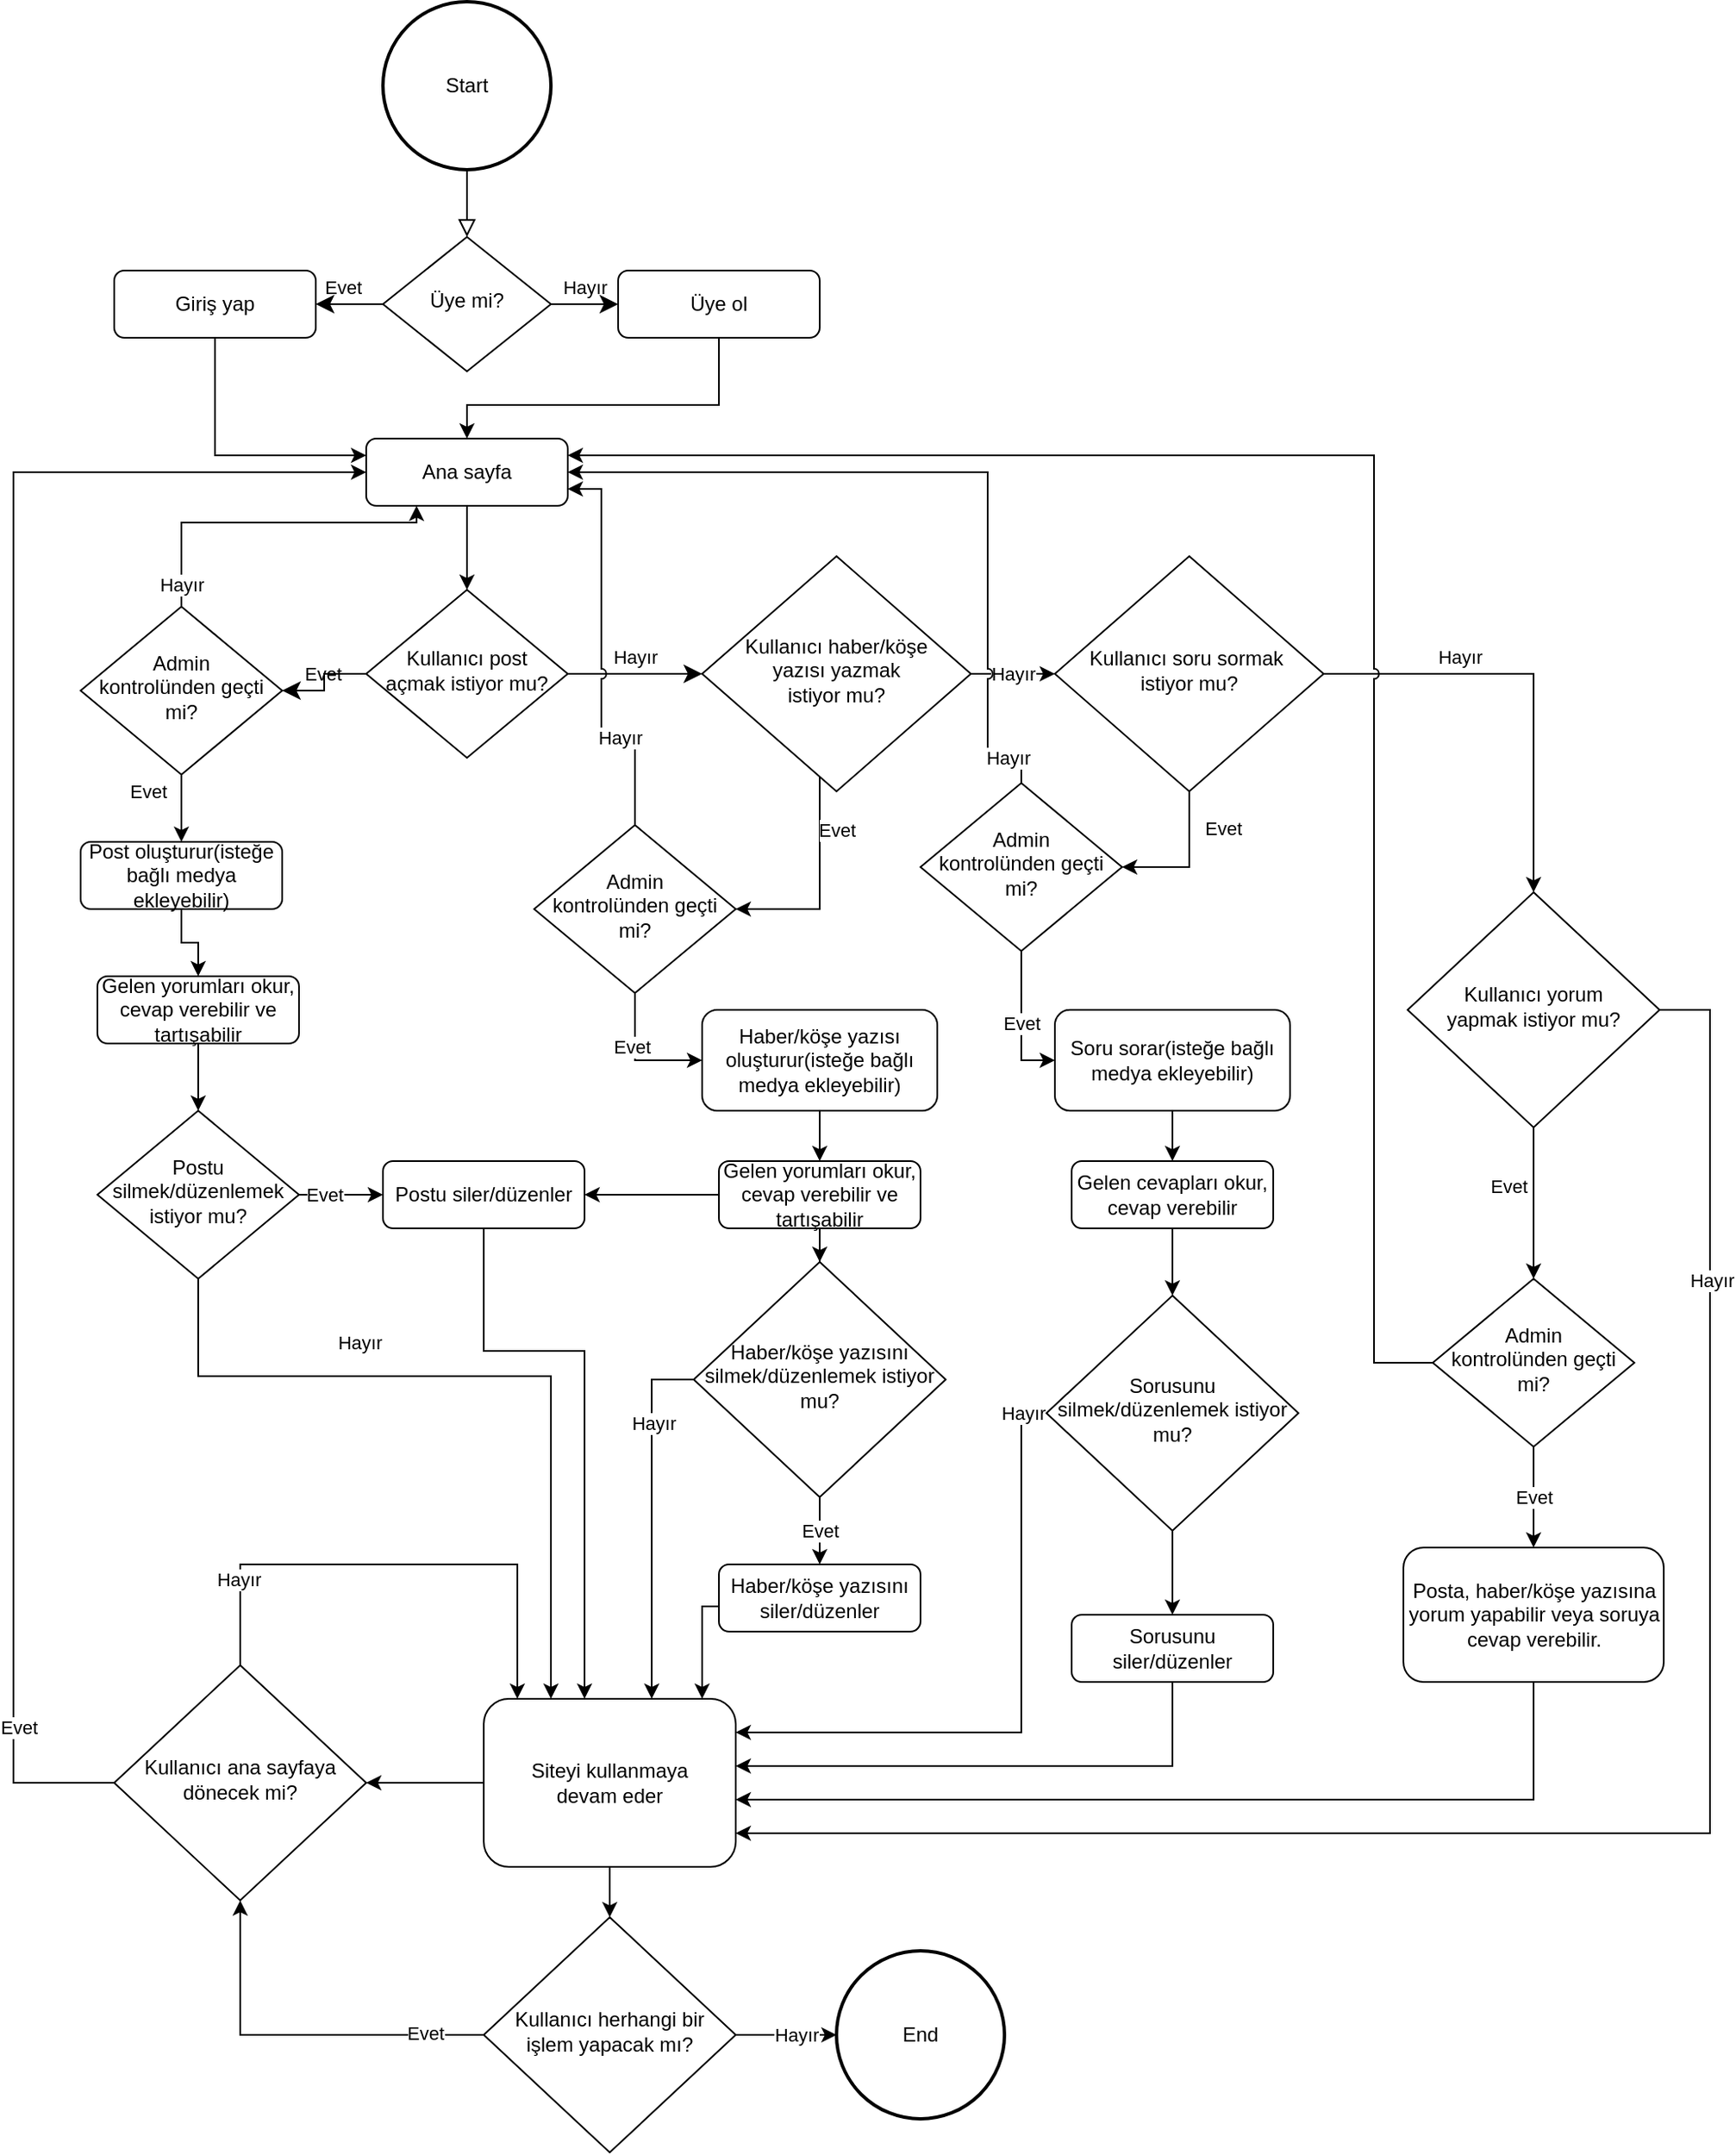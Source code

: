 <mxfile version="21.2.3" type="github">
  <diagram id="C5RBs43oDa-KdzZeNtuy" name="Page-1">
    <mxGraphModel dx="1208" dy="825" grid="1" gridSize="10" guides="1" tooltips="1" connect="1" arrows="1" fold="1" page="1" pageScale="1" pageWidth="827" pageHeight="1169" math="0" shadow="0">
      <root>
        <mxCell id="WIyWlLk6GJQsqaUBKTNV-0" />
        <mxCell id="WIyWlLk6GJQsqaUBKTNV-1" parent="WIyWlLk6GJQsqaUBKTNV-0" />
        <mxCell id="WIyWlLk6GJQsqaUBKTNV-2" value="" style="rounded=0;html=1;jettySize=auto;orthogonalLoop=1;fontSize=11;endArrow=block;endFill=0;endSize=8;strokeWidth=1;shadow=0;labelBackgroundColor=none;edgeStyle=orthogonalEdgeStyle;exitX=0.5;exitY=1;exitDx=0;exitDy=0;exitPerimeter=0;" parent="WIyWlLk6GJQsqaUBKTNV-1" source="pUs3MyJnHujtc54mD1X1-2" target="WIyWlLk6GJQsqaUBKTNV-6" edge="1">
          <mxGeometry relative="1" as="geometry" />
        </mxCell>
        <mxCell id="pUs3MyJnHujtc54mD1X1-5" style="edgeStyle=orthogonalEdgeStyle;rounded=0;orthogonalLoop=1;jettySize=auto;html=1;entryX=0.5;entryY=0;entryDx=0;entryDy=0;" parent="WIyWlLk6GJQsqaUBKTNV-1" source="WIyWlLk6GJQsqaUBKTNV-3" target="WIyWlLk6GJQsqaUBKTNV-10" edge="1">
          <mxGeometry relative="1" as="geometry" />
        </mxCell>
        <mxCell id="WIyWlLk6GJQsqaUBKTNV-3" value="Ana sayfa" style="rounded=1;whiteSpace=wrap;html=1;fontSize=12;glass=0;strokeWidth=1;shadow=0;" parent="WIyWlLk6GJQsqaUBKTNV-1" vertex="1">
          <mxGeometry x="320" y="280" width="120" height="40" as="geometry" />
        </mxCell>
        <mxCell id="WIyWlLk6GJQsqaUBKTNV-4" value="Evet" style="rounded=0;html=1;jettySize=auto;orthogonalLoop=1;fontSize=11;endArrow=classic;endFill=1;endSize=8;strokeWidth=1;shadow=0;labelBackgroundColor=none;edgeStyle=orthogonalEdgeStyle;entryX=1;entryY=0.5;entryDx=0;entryDy=0;" parent="WIyWlLk6GJQsqaUBKTNV-1" source="WIyWlLk6GJQsqaUBKTNV-6" target="WIyWlLk6GJQsqaUBKTNV-12" edge="1">
          <mxGeometry x="0.2" y="-10" relative="1" as="geometry">
            <mxPoint as="offset" />
          </mxGeometry>
        </mxCell>
        <mxCell id="WIyWlLk6GJQsqaUBKTNV-5" value="Hayır" style="edgeStyle=orthogonalEdgeStyle;rounded=0;html=1;jettySize=auto;orthogonalLoop=1;fontSize=11;endArrow=classic;endFill=1;endSize=8;strokeWidth=1;shadow=0;labelBackgroundColor=none;" parent="WIyWlLk6GJQsqaUBKTNV-1" source="WIyWlLk6GJQsqaUBKTNV-6" target="WIyWlLk6GJQsqaUBKTNV-7" edge="1">
          <mxGeometry y="10" relative="1" as="geometry">
            <mxPoint as="offset" />
          </mxGeometry>
        </mxCell>
        <mxCell id="WIyWlLk6GJQsqaUBKTNV-6" value="Üye mi?" style="rhombus;whiteSpace=wrap;html=1;shadow=0;fontFamily=Helvetica;fontSize=12;align=center;strokeWidth=1;spacing=6;spacingTop=-4;" parent="WIyWlLk6GJQsqaUBKTNV-1" vertex="1">
          <mxGeometry x="330" y="160" width="100" height="80" as="geometry" />
        </mxCell>
        <mxCell id="pUs3MyJnHujtc54mD1X1-3" style="edgeStyle=orthogonalEdgeStyle;rounded=0;orthogonalLoop=1;jettySize=auto;html=1;exitX=0.5;exitY=1;exitDx=0;exitDy=0;" parent="WIyWlLk6GJQsqaUBKTNV-1" source="WIyWlLk6GJQsqaUBKTNV-7" target="WIyWlLk6GJQsqaUBKTNV-3" edge="1">
          <mxGeometry relative="1" as="geometry">
            <Array as="points">
              <mxPoint x="530" y="260" />
              <mxPoint x="380" y="260" />
            </Array>
          </mxGeometry>
        </mxCell>
        <mxCell id="WIyWlLk6GJQsqaUBKTNV-7" value="Üye ol" style="rounded=1;whiteSpace=wrap;html=1;fontSize=12;glass=0;strokeWidth=1;shadow=0;" parent="WIyWlLk6GJQsqaUBKTNV-1" vertex="1">
          <mxGeometry x="470" y="180" width="120" height="40" as="geometry" />
        </mxCell>
        <mxCell id="WIyWlLk6GJQsqaUBKTNV-8" value="Hayır" style="rounded=0;html=1;jettySize=auto;orthogonalLoop=1;fontSize=11;endArrow=classic;endFill=1;endSize=8;strokeWidth=1;shadow=0;labelBackgroundColor=none;edgeStyle=orthogonalEdgeStyle;entryX=0;entryY=0.5;entryDx=0;entryDy=0;" parent="WIyWlLk6GJQsqaUBKTNV-1" source="WIyWlLk6GJQsqaUBKTNV-10" target="pUs3MyJnHujtc54mD1X1-30" edge="1">
          <mxGeometry y="10" relative="1" as="geometry">
            <mxPoint as="offset" />
            <mxPoint x="530" y="420" as="targetPoint" />
          </mxGeometry>
        </mxCell>
        <mxCell id="WIyWlLk6GJQsqaUBKTNV-10" value="Kullanıcı post açmak istiyor mu?" style="rhombus;whiteSpace=wrap;html=1;shadow=0;fontFamily=Helvetica;fontSize=12;align=center;strokeWidth=1;spacing=6;spacingTop=-4;" parent="WIyWlLk6GJQsqaUBKTNV-1" vertex="1">
          <mxGeometry x="320" y="370" width="120" height="100" as="geometry" />
        </mxCell>
        <mxCell id="pUs3MyJnHujtc54mD1X1-67" style="edgeStyle=orthogonalEdgeStyle;rounded=0;orthogonalLoop=1;jettySize=auto;html=1;" parent="WIyWlLk6GJQsqaUBKTNV-1" source="WIyWlLk6GJQsqaUBKTNV-11" target="pUs3MyJnHujtc54mD1X1-66" edge="1">
          <mxGeometry relative="1" as="geometry" />
        </mxCell>
        <mxCell id="pUs3MyJnHujtc54mD1X1-75" style="edgeStyle=orthogonalEdgeStyle;rounded=0;orthogonalLoop=1;jettySize=auto;html=1;entryX=0.5;entryY=0;entryDx=0;entryDy=0;" parent="WIyWlLk6GJQsqaUBKTNV-1" source="WIyWlLk6GJQsqaUBKTNV-11" target="pUs3MyJnHujtc54mD1X1-74" edge="1">
          <mxGeometry relative="1" as="geometry" />
        </mxCell>
        <mxCell id="WIyWlLk6GJQsqaUBKTNV-11" value="Siteyi kullanmaya &lt;br&gt;devam eder" style="rounded=1;whiteSpace=wrap;html=1;fontSize=12;glass=0;strokeWidth=1;shadow=0;" parent="WIyWlLk6GJQsqaUBKTNV-1" vertex="1">
          <mxGeometry x="390" y="1030" width="150" height="100" as="geometry" />
        </mxCell>
        <mxCell id="pUs3MyJnHujtc54mD1X1-4" style="edgeStyle=orthogonalEdgeStyle;rounded=0;orthogonalLoop=1;jettySize=auto;html=1;exitX=0.5;exitY=1;exitDx=0;exitDy=0;" parent="WIyWlLk6GJQsqaUBKTNV-1" source="WIyWlLk6GJQsqaUBKTNV-12" target="WIyWlLk6GJQsqaUBKTNV-3" edge="1">
          <mxGeometry relative="1" as="geometry">
            <Array as="points">
              <mxPoint x="230" y="290" />
            </Array>
          </mxGeometry>
        </mxCell>
        <mxCell id="WIyWlLk6GJQsqaUBKTNV-12" value="Giriş yap" style="rounded=1;whiteSpace=wrap;html=1;fontSize=12;glass=0;strokeWidth=1;shadow=0;" parent="WIyWlLk6GJQsqaUBKTNV-1" vertex="1">
          <mxGeometry x="170" y="180" width="120" height="40" as="geometry" />
        </mxCell>
        <mxCell id="pUs3MyJnHujtc54mD1X1-2" value="Start" style="strokeWidth=2;html=1;shape=mxgraph.flowchart.start_2;whiteSpace=wrap;" parent="WIyWlLk6GJQsqaUBKTNV-1" vertex="1">
          <mxGeometry x="330" y="20" width="100" height="100" as="geometry" />
        </mxCell>
        <mxCell id="pUs3MyJnHujtc54mD1X1-6" value="Evet" style="rounded=0;html=1;jettySize=auto;orthogonalLoop=1;fontSize=11;endArrow=classic;endFill=1;endSize=8;strokeWidth=1;shadow=0;labelBackgroundColor=none;edgeStyle=orthogonalEdgeStyle;exitX=0;exitY=0.5;exitDx=0;exitDy=0;" parent="WIyWlLk6GJQsqaUBKTNV-1" source="WIyWlLk6GJQsqaUBKTNV-10" target="qz8Vyj0OPUljFNtdtQ4g-11" edge="1">
          <mxGeometry x="0.2" y="-10" relative="1" as="geometry">
            <mxPoint as="offset" />
            <mxPoint x="320" y="420" as="sourcePoint" />
            <mxPoint x="220" y="440" as="targetPoint" />
            <Array as="points" />
          </mxGeometry>
        </mxCell>
        <mxCell id="pUs3MyJnHujtc54mD1X1-10" style="edgeStyle=orthogonalEdgeStyle;rounded=0;orthogonalLoop=1;jettySize=auto;html=1;entryX=0.5;entryY=0;entryDx=0;entryDy=0;" parent="WIyWlLk6GJQsqaUBKTNV-1" source="pUs3MyJnHujtc54mD1X1-8" target="pUs3MyJnHujtc54mD1X1-11" edge="1">
          <mxGeometry relative="1" as="geometry">
            <mxPoint x="220" y="500" as="targetPoint" />
          </mxGeometry>
        </mxCell>
        <mxCell id="pUs3MyJnHujtc54mD1X1-8" value="Post oluşturur(isteğe bağlı medya ekleyebilir)" style="rounded=1;whiteSpace=wrap;html=1;fontSize=12;glass=0;strokeWidth=1;shadow=0;" parent="WIyWlLk6GJQsqaUBKTNV-1" vertex="1">
          <mxGeometry x="150" y="520" width="120" height="40" as="geometry" />
        </mxCell>
        <mxCell id="pUs3MyJnHujtc54mD1X1-12" style="edgeStyle=orthogonalEdgeStyle;rounded=0;orthogonalLoop=1;jettySize=auto;html=1;entryX=0.5;entryY=0;entryDx=0;entryDy=0;" parent="WIyWlLk6GJQsqaUBKTNV-1" source="pUs3MyJnHujtc54mD1X1-11" target="pUs3MyJnHujtc54mD1X1-13" edge="1">
          <mxGeometry relative="1" as="geometry">
            <mxPoint x="220" y="590" as="targetPoint" />
          </mxGeometry>
        </mxCell>
        <mxCell id="pUs3MyJnHujtc54mD1X1-11" value="Gelen yorumları okur, cevap verebilir ve tartışabilir" style="rounded=1;whiteSpace=wrap;html=1;fontSize=12;glass=0;strokeWidth=1;shadow=0;" parent="WIyWlLk6GJQsqaUBKTNV-1" vertex="1">
          <mxGeometry x="160" y="600" width="120" height="40" as="geometry" />
        </mxCell>
        <mxCell id="pUs3MyJnHujtc54mD1X1-21" style="edgeStyle=orthogonalEdgeStyle;rounded=0;orthogonalLoop=1;jettySize=auto;html=1;entryX=0;entryY=0.5;entryDx=0;entryDy=0;" parent="WIyWlLk6GJQsqaUBKTNV-1" source="pUs3MyJnHujtc54mD1X1-13" target="pUs3MyJnHujtc54mD1X1-22" edge="1">
          <mxGeometry relative="1" as="geometry">
            <mxPoint x="220" y="720" as="targetPoint" />
          </mxGeometry>
        </mxCell>
        <mxCell id="pUs3MyJnHujtc54mD1X1-23" value="Evet" style="edgeLabel;html=1;align=center;verticalAlign=middle;resizable=0;points=[];" parent="pUs3MyJnHujtc54mD1X1-21" vertex="1" connectable="0">
          <mxGeometry x="-0.422" relative="1" as="geometry">
            <mxPoint as="offset" />
          </mxGeometry>
        </mxCell>
        <mxCell id="pUs3MyJnHujtc54mD1X1-28" value="Hayır" style="edgeStyle=orthogonalEdgeStyle;rounded=0;orthogonalLoop=1;jettySize=auto;html=1;exitX=0.5;exitY=1;exitDx=0;exitDy=0;" parent="WIyWlLk6GJQsqaUBKTNV-1" source="pUs3MyJnHujtc54mD1X1-13" target="WIyWlLk6GJQsqaUBKTNV-11" edge="1">
          <mxGeometry x="-0.333" y="20" relative="1" as="geometry">
            <mxPoint x="220" y="730" as="targetPoint" />
            <Array as="points">
              <mxPoint x="220" y="838" />
              <mxPoint x="430" y="838" />
            </Array>
            <mxPoint as="offset" />
          </mxGeometry>
        </mxCell>
        <mxCell id="pUs3MyJnHujtc54mD1X1-13" value="Postu silmek/düzenlemek istiyor mu?" style="rhombus;whiteSpace=wrap;html=1;shadow=0;fontFamily=Helvetica;fontSize=12;align=center;strokeWidth=1;spacing=6;spacingTop=-4;" parent="WIyWlLk6GJQsqaUBKTNV-1" vertex="1">
          <mxGeometry x="160" y="680" width="120" height="100" as="geometry" />
        </mxCell>
        <mxCell id="pUs3MyJnHujtc54mD1X1-29" style="edgeStyle=orthogonalEdgeStyle;rounded=0;orthogonalLoop=1;jettySize=auto;html=1;exitX=0.5;exitY=1;exitDx=0;exitDy=0;" parent="WIyWlLk6GJQsqaUBKTNV-1" source="pUs3MyJnHujtc54mD1X1-22" target="WIyWlLk6GJQsqaUBKTNV-11" edge="1">
          <mxGeometry relative="1" as="geometry">
            <Array as="points">
              <mxPoint x="390" y="823" />
              <mxPoint x="450" y="823" />
            </Array>
          </mxGeometry>
        </mxCell>
        <mxCell id="pUs3MyJnHujtc54mD1X1-22" value="Postu siler/düzenler" style="rounded=1;whiteSpace=wrap;html=1;fontSize=12;glass=0;strokeWidth=1;shadow=0;" parent="WIyWlLk6GJQsqaUBKTNV-1" vertex="1">
          <mxGeometry x="330" y="710" width="120" height="40" as="geometry" />
        </mxCell>
        <mxCell id="pUs3MyJnHujtc54mD1X1-31" value="Evet" style="edgeStyle=orthogonalEdgeStyle;rounded=0;orthogonalLoop=1;jettySize=auto;html=1;entryX=1;entryY=0.5;entryDx=0;entryDy=0;" parent="WIyWlLk6GJQsqaUBKTNV-1" source="pUs3MyJnHujtc54mD1X1-30" target="qz8Vyj0OPUljFNtdtQ4g-15" edge="1">
          <mxGeometry x="-0.5" y="10" relative="1" as="geometry">
            <mxPoint x="590" y="530" as="targetPoint" />
            <Array as="points">
              <mxPoint x="590" y="560" />
            </Array>
            <mxPoint as="offset" />
          </mxGeometry>
        </mxCell>
        <mxCell id="pUs3MyJnHujtc54mD1X1-43" value="Hayır" style="edgeStyle=orthogonalEdgeStyle;rounded=0;orthogonalLoop=1;jettySize=auto;html=1;entryX=0;entryY=0.5;entryDx=0;entryDy=0;" parent="WIyWlLk6GJQsqaUBKTNV-1" source="pUs3MyJnHujtc54mD1X1-30" target="pUs3MyJnHujtc54mD1X1-42" edge="1">
          <mxGeometry relative="1" as="geometry" />
        </mxCell>
        <mxCell id="pUs3MyJnHujtc54mD1X1-30" value="Kullanıcı haber/köşe &lt;br&gt;yazısı yazmak &lt;br&gt;istiyor mu?" style="rhombus;whiteSpace=wrap;html=1;shadow=0;fontFamily=Helvetica;fontSize=12;align=center;strokeWidth=1;spacing=6;spacingTop=-4;" parent="WIyWlLk6GJQsqaUBKTNV-1" vertex="1">
          <mxGeometry x="520" y="350" width="160" height="140" as="geometry" />
        </mxCell>
        <mxCell id="pUs3MyJnHujtc54mD1X1-34" style="edgeStyle=orthogonalEdgeStyle;rounded=0;orthogonalLoop=1;jettySize=auto;html=1;entryX=0.5;entryY=0;entryDx=0;entryDy=0;" parent="WIyWlLk6GJQsqaUBKTNV-1" source="pUs3MyJnHujtc54mD1X1-32" target="pUs3MyJnHujtc54mD1X1-33" edge="1">
          <mxGeometry relative="1" as="geometry" />
        </mxCell>
        <mxCell id="pUs3MyJnHujtc54mD1X1-32" value="Haber/köşe yazısı oluşturur(isteğe bağlı medya ekleyebilir)" style="rounded=1;whiteSpace=wrap;html=1;fontSize=12;glass=0;strokeWidth=1;shadow=0;" parent="WIyWlLk6GJQsqaUBKTNV-1" vertex="1">
          <mxGeometry x="520" y="620" width="140" height="60" as="geometry" />
        </mxCell>
        <mxCell id="pUs3MyJnHujtc54mD1X1-36" style="edgeStyle=orthogonalEdgeStyle;rounded=0;orthogonalLoop=1;jettySize=auto;html=1;entryX=0.5;entryY=0;entryDx=0;entryDy=0;" parent="WIyWlLk6GJQsqaUBKTNV-1" source="pUs3MyJnHujtc54mD1X1-33" target="pUs3MyJnHujtc54mD1X1-35" edge="1">
          <mxGeometry relative="1" as="geometry" />
        </mxCell>
        <mxCell id="qz8Vyj0OPUljFNtdtQ4g-17" value="" style="edgeStyle=orthogonalEdgeStyle;rounded=0;orthogonalLoop=1;jettySize=auto;html=1;" edge="1" parent="WIyWlLk6GJQsqaUBKTNV-1" source="pUs3MyJnHujtc54mD1X1-33" target="pUs3MyJnHujtc54mD1X1-22">
          <mxGeometry relative="1" as="geometry" />
        </mxCell>
        <mxCell id="pUs3MyJnHujtc54mD1X1-33" value="Gelen yorumları okur, cevap verebilir ve tartışabilir" style="rounded=1;whiteSpace=wrap;html=1;fontSize=12;glass=0;strokeWidth=1;shadow=0;" parent="WIyWlLk6GJQsqaUBKTNV-1" vertex="1">
          <mxGeometry x="530" y="710" width="120" height="40" as="geometry" />
        </mxCell>
        <mxCell id="pUs3MyJnHujtc54mD1X1-38" value="Evet" style="edgeStyle=orthogonalEdgeStyle;rounded=0;orthogonalLoop=1;jettySize=auto;html=1;entryX=0.5;entryY=0;entryDx=0;entryDy=0;" parent="WIyWlLk6GJQsqaUBKTNV-1" source="pUs3MyJnHujtc54mD1X1-35" target="pUs3MyJnHujtc54mD1X1-37" edge="1">
          <mxGeometry relative="1" as="geometry" />
        </mxCell>
        <mxCell id="pUs3MyJnHujtc54mD1X1-40" style="edgeStyle=orthogonalEdgeStyle;rounded=0;orthogonalLoop=1;jettySize=auto;html=1;" parent="WIyWlLk6GJQsqaUBKTNV-1" source="pUs3MyJnHujtc54mD1X1-35" target="WIyWlLk6GJQsqaUBKTNV-11" edge="1">
          <mxGeometry relative="1" as="geometry">
            <Array as="points">
              <mxPoint x="490" y="840" />
            </Array>
          </mxGeometry>
        </mxCell>
        <mxCell id="pUs3MyJnHujtc54mD1X1-41" value="Hayır" style="edgeLabel;html=1;align=center;verticalAlign=middle;resizable=0;points=[];" parent="pUs3MyJnHujtc54mD1X1-40" vertex="1" connectable="0">
          <mxGeometry x="-0.527" y="1" relative="1" as="geometry">
            <mxPoint as="offset" />
          </mxGeometry>
        </mxCell>
        <mxCell id="pUs3MyJnHujtc54mD1X1-35" value="Haber/köşe yazısını silmek/düzenlemek istiyor mu?" style="rhombus;whiteSpace=wrap;html=1;shadow=0;fontFamily=Helvetica;fontSize=12;align=center;strokeWidth=1;spacing=6;spacingTop=-4;" parent="WIyWlLk6GJQsqaUBKTNV-1" vertex="1">
          <mxGeometry x="515" y="770" width="150" height="140" as="geometry" />
        </mxCell>
        <mxCell id="pUs3MyJnHujtc54mD1X1-39" style="edgeStyle=orthogonalEdgeStyle;rounded=0;orthogonalLoop=1;jettySize=auto;html=1;" parent="WIyWlLk6GJQsqaUBKTNV-1" source="pUs3MyJnHujtc54mD1X1-37" target="WIyWlLk6GJQsqaUBKTNV-11" edge="1">
          <mxGeometry relative="1" as="geometry">
            <Array as="points">
              <mxPoint x="590" y="975" />
              <mxPoint x="520" y="975" />
            </Array>
          </mxGeometry>
        </mxCell>
        <mxCell id="pUs3MyJnHujtc54mD1X1-37" value="Haber/köşe yazısını siler/düzenler" style="rounded=1;whiteSpace=wrap;html=1;fontSize=12;glass=0;strokeWidth=1;shadow=0;" parent="WIyWlLk6GJQsqaUBKTNV-1" vertex="1">
          <mxGeometry x="530" y="950" width="120" height="40" as="geometry" />
        </mxCell>
        <mxCell id="pUs3MyJnHujtc54mD1X1-46" value="Evet" style="edgeStyle=orthogonalEdgeStyle;rounded=0;orthogonalLoop=1;jettySize=auto;html=1;entryX=1;entryY=0.5;entryDx=0;entryDy=0;" parent="WIyWlLk6GJQsqaUBKTNV-1" source="pUs3MyJnHujtc54mD1X1-42" target="qz8Vyj0OPUljFNtdtQ4g-20" edge="1">
          <mxGeometry x="-0.5" y="20" relative="1" as="geometry">
            <mxPoint x="800" y="540" as="targetPoint" />
            <mxPoint as="offset" />
          </mxGeometry>
        </mxCell>
        <mxCell id="pUs3MyJnHujtc54mD1X1-56" style="edgeStyle=orthogonalEdgeStyle;rounded=0;orthogonalLoop=1;jettySize=auto;html=1;" parent="WIyWlLk6GJQsqaUBKTNV-1" source="pUs3MyJnHujtc54mD1X1-42" target="pUs3MyJnHujtc54mD1X1-59" edge="1">
          <mxGeometry relative="1" as="geometry">
            <mxPoint x="1010" y="590" as="targetPoint" />
          </mxGeometry>
        </mxCell>
        <mxCell id="pUs3MyJnHujtc54mD1X1-57" value="Hayır" style="edgeLabel;html=1;align=center;verticalAlign=middle;resizable=0;points=[];" parent="pUs3MyJnHujtc54mD1X1-56" vertex="1" connectable="0">
          <mxGeometry x="-0.794" y="2" relative="1" as="geometry">
            <mxPoint x="54" y="-8" as="offset" />
          </mxGeometry>
        </mxCell>
        <mxCell id="pUs3MyJnHujtc54mD1X1-42" value="Kullanıcı soru sormak&amp;nbsp;&lt;br&gt;istiyor mu?" style="rhombus;whiteSpace=wrap;html=1;shadow=0;fontFamily=Helvetica;fontSize=12;align=center;strokeWidth=1;spacing=6;spacingTop=-4;" parent="WIyWlLk6GJQsqaUBKTNV-1" vertex="1">
          <mxGeometry x="730" y="350" width="160" height="140" as="geometry" />
        </mxCell>
        <mxCell id="pUs3MyJnHujtc54mD1X1-48" style="edgeStyle=orthogonalEdgeStyle;rounded=0;orthogonalLoop=1;jettySize=auto;html=1;entryX=0.5;entryY=0;entryDx=0;entryDy=0;" parent="WIyWlLk6GJQsqaUBKTNV-1" source="pUs3MyJnHujtc54mD1X1-44" target="pUs3MyJnHujtc54mD1X1-47" edge="1">
          <mxGeometry relative="1" as="geometry" />
        </mxCell>
        <mxCell id="pUs3MyJnHujtc54mD1X1-44" value="Soru sorar(isteğe bağlı medya ekleyebilir)" style="rounded=1;whiteSpace=wrap;html=1;fontSize=12;glass=0;strokeWidth=1;shadow=0;" parent="WIyWlLk6GJQsqaUBKTNV-1" vertex="1">
          <mxGeometry x="730" y="620" width="140" height="60" as="geometry" />
        </mxCell>
        <mxCell id="pUs3MyJnHujtc54mD1X1-50" style="edgeStyle=orthogonalEdgeStyle;rounded=0;orthogonalLoop=1;jettySize=auto;html=1;entryX=0.5;entryY=0;entryDx=0;entryDy=0;" parent="WIyWlLk6GJQsqaUBKTNV-1" source="pUs3MyJnHujtc54mD1X1-47" target="pUs3MyJnHujtc54mD1X1-49" edge="1">
          <mxGeometry relative="1" as="geometry" />
        </mxCell>
        <mxCell id="pUs3MyJnHujtc54mD1X1-47" value="Gelen cevapları okur, cevap verebilir" style="rounded=1;whiteSpace=wrap;html=1;fontSize=12;glass=0;strokeWidth=1;shadow=0;" parent="WIyWlLk6GJQsqaUBKTNV-1" vertex="1">
          <mxGeometry x="740" y="710" width="120" height="40" as="geometry" />
        </mxCell>
        <mxCell id="pUs3MyJnHujtc54mD1X1-51" style="edgeStyle=orthogonalEdgeStyle;rounded=0;orthogonalLoop=1;jettySize=auto;html=1;" parent="WIyWlLk6GJQsqaUBKTNV-1" source="pUs3MyJnHujtc54mD1X1-49" target="WIyWlLk6GJQsqaUBKTNV-11" edge="1">
          <mxGeometry relative="1" as="geometry">
            <mxPoint x="500" y="1120" as="targetPoint" />
            <Array as="points">
              <mxPoint x="710" y="860" />
              <mxPoint x="710" y="1050" />
            </Array>
          </mxGeometry>
        </mxCell>
        <mxCell id="pUs3MyJnHujtc54mD1X1-52" value="Hayır" style="edgeLabel;html=1;align=center;verticalAlign=middle;resizable=0;points=[];" parent="pUs3MyJnHujtc54mD1X1-51" vertex="1" connectable="0">
          <mxGeometry x="-0.925" relative="1" as="geometry">
            <mxPoint as="offset" />
          </mxGeometry>
        </mxCell>
        <mxCell id="pUs3MyJnHujtc54mD1X1-54" style="edgeStyle=orthogonalEdgeStyle;rounded=0;orthogonalLoop=1;jettySize=auto;html=1;entryX=0.5;entryY=0;entryDx=0;entryDy=0;" parent="WIyWlLk6GJQsqaUBKTNV-1" source="pUs3MyJnHujtc54mD1X1-49" target="pUs3MyJnHujtc54mD1X1-53" edge="1">
          <mxGeometry relative="1" as="geometry" />
        </mxCell>
        <mxCell id="pUs3MyJnHujtc54mD1X1-49" value="Sorusunu silmek/düzenlemek istiyor mu?" style="rhombus;whiteSpace=wrap;html=1;shadow=0;fontFamily=Helvetica;fontSize=12;align=center;strokeWidth=1;spacing=6;spacingTop=-4;" parent="WIyWlLk6GJQsqaUBKTNV-1" vertex="1">
          <mxGeometry x="725" y="790" width="150" height="140" as="geometry" />
        </mxCell>
        <mxCell id="pUs3MyJnHujtc54mD1X1-55" style="edgeStyle=orthogonalEdgeStyle;rounded=0;orthogonalLoop=1;jettySize=auto;html=1;" parent="WIyWlLk6GJQsqaUBKTNV-1" source="pUs3MyJnHujtc54mD1X1-53" target="WIyWlLk6GJQsqaUBKTNV-11" edge="1">
          <mxGeometry relative="1" as="geometry">
            <Array as="points">
              <mxPoint x="800" y="1070" />
            </Array>
          </mxGeometry>
        </mxCell>
        <mxCell id="pUs3MyJnHujtc54mD1X1-53" value="Sorusunu siler/düzenler" style="rounded=1;whiteSpace=wrap;html=1;fontSize=12;glass=0;strokeWidth=1;shadow=0;" parent="WIyWlLk6GJQsqaUBKTNV-1" vertex="1">
          <mxGeometry x="740" y="980" width="120" height="40" as="geometry" />
        </mxCell>
        <mxCell id="pUs3MyJnHujtc54mD1X1-64" style="edgeStyle=orthogonalEdgeStyle;rounded=0;orthogonalLoop=1;jettySize=auto;html=1;" parent="WIyWlLk6GJQsqaUBKTNV-1" source="pUs3MyJnHujtc54mD1X1-59" target="WIyWlLk6GJQsqaUBKTNV-11" edge="1">
          <mxGeometry relative="1" as="geometry">
            <Array as="points">
              <mxPoint x="1120" y="620" />
              <mxPoint x="1120" y="1110" />
            </Array>
          </mxGeometry>
        </mxCell>
        <mxCell id="pUs3MyJnHujtc54mD1X1-65" value="Hayır" style="edgeLabel;html=1;align=center;verticalAlign=middle;resizable=0;points=[];" parent="pUs3MyJnHujtc54mD1X1-64" vertex="1" connectable="0">
          <mxGeometry x="-0.653" y="1" relative="1" as="geometry">
            <mxPoint as="offset" />
          </mxGeometry>
        </mxCell>
        <mxCell id="pUs3MyJnHujtc54mD1X1-59" value="Kullanıcı yorum &lt;br&gt;yapmak istiyor mu?" style="rhombus;whiteSpace=wrap;html=1;shadow=0;fontFamily=Helvetica;fontSize=12;align=center;strokeWidth=1;spacing=6;spacingTop=-4;" parent="WIyWlLk6GJQsqaUBKTNV-1" vertex="1">
          <mxGeometry x="940" y="550" width="150" height="140" as="geometry" />
        </mxCell>
        <mxCell id="pUs3MyJnHujtc54mD1X1-63" style="edgeStyle=orthogonalEdgeStyle;rounded=0;orthogonalLoop=1;jettySize=auto;html=1;" parent="WIyWlLk6GJQsqaUBKTNV-1" source="pUs3MyJnHujtc54mD1X1-62" target="WIyWlLk6GJQsqaUBKTNV-11" edge="1">
          <mxGeometry relative="1" as="geometry">
            <Array as="points">
              <mxPoint x="1015" y="1090" />
            </Array>
          </mxGeometry>
        </mxCell>
        <mxCell id="pUs3MyJnHujtc54mD1X1-62" value="Posta, haber/köşe yazısına yorum yapabilir veya soruya cevap verebilir." style="rounded=1;whiteSpace=wrap;html=1;fontSize=12;glass=0;strokeWidth=1;shadow=0;" parent="WIyWlLk6GJQsqaUBKTNV-1" vertex="1">
          <mxGeometry x="937.5" y="940" width="155" height="80" as="geometry" />
        </mxCell>
        <mxCell id="pUs3MyJnHujtc54mD1X1-70" style="edgeStyle=orthogonalEdgeStyle;rounded=0;orthogonalLoop=1;jettySize=auto;html=1;" parent="WIyWlLk6GJQsqaUBKTNV-1" source="pUs3MyJnHujtc54mD1X1-66" target="WIyWlLk6GJQsqaUBKTNV-3" edge="1">
          <mxGeometry relative="1" as="geometry">
            <Array as="points">
              <mxPoint x="110" y="1080" />
              <mxPoint x="110" y="300" />
            </Array>
          </mxGeometry>
        </mxCell>
        <mxCell id="pUs3MyJnHujtc54mD1X1-71" value="Evet" style="edgeLabel;html=1;align=center;verticalAlign=middle;resizable=0;points=[];" parent="pUs3MyJnHujtc54mD1X1-70" vertex="1" connectable="0">
          <mxGeometry x="-0.823" y="-3" relative="1" as="geometry">
            <mxPoint as="offset" />
          </mxGeometry>
        </mxCell>
        <mxCell id="pUs3MyJnHujtc54mD1X1-72" style="edgeStyle=orthogonalEdgeStyle;rounded=0;orthogonalLoop=1;jettySize=auto;html=1;" parent="WIyWlLk6GJQsqaUBKTNV-1" source="pUs3MyJnHujtc54mD1X1-66" target="WIyWlLk6GJQsqaUBKTNV-11" edge="1">
          <mxGeometry relative="1" as="geometry">
            <Array as="points">
              <mxPoint x="245" y="950" />
              <mxPoint x="410" y="950" />
            </Array>
          </mxGeometry>
        </mxCell>
        <mxCell id="pUs3MyJnHujtc54mD1X1-73" value="Hayır" style="edgeLabel;html=1;align=center;verticalAlign=middle;resizable=0;points=[];" parent="pUs3MyJnHujtc54mD1X1-72" vertex="1" connectable="0">
          <mxGeometry x="-0.666" y="1" relative="1" as="geometry">
            <mxPoint as="offset" />
          </mxGeometry>
        </mxCell>
        <mxCell id="pUs3MyJnHujtc54mD1X1-66" value="Kullanıcı ana sayfaya dönecek mi?" style="rhombus;whiteSpace=wrap;html=1;shadow=0;fontFamily=Helvetica;fontSize=12;align=center;strokeWidth=1;spacing=6;spacingTop=-4;" parent="WIyWlLk6GJQsqaUBKTNV-1" vertex="1">
          <mxGeometry x="170" y="1010" width="150" height="140" as="geometry" />
        </mxCell>
        <mxCell id="pUs3MyJnHujtc54mD1X1-68" value="End" style="strokeWidth=2;html=1;shape=mxgraph.flowchart.start_2;whiteSpace=wrap;" parent="WIyWlLk6GJQsqaUBKTNV-1" vertex="1">
          <mxGeometry x="600" y="1180" width="100" height="100" as="geometry" />
        </mxCell>
        <mxCell id="pUs3MyJnHujtc54mD1X1-76" style="edgeStyle=orthogonalEdgeStyle;rounded=0;orthogonalLoop=1;jettySize=auto;html=1;" parent="WIyWlLk6GJQsqaUBKTNV-1" source="pUs3MyJnHujtc54mD1X1-74" target="pUs3MyJnHujtc54mD1X1-66" edge="1">
          <mxGeometry relative="1" as="geometry" />
        </mxCell>
        <mxCell id="pUs3MyJnHujtc54mD1X1-77" value="Evet" style="edgeLabel;html=1;align=center;verticalAlign=middle;resizable=0;points=[];" parent="pUs3MyJnHujtc54mD1X1-76" vertex="1" connectable="0">
          <mxGeometry x="-0.689" y="-1" relative="1" as="geometry">
            <mxPoint as="offset" />
          </mxGeometry>
        </mxCell>
        <mxCell id="pUs3MyJnHujtc54mD1X1-78" style="edgeStyle=orthogonalEdgeStyle;rounded=0;orthogonalLoop=1;jettySize=auto;html=1;" parent="WIyWlLk6GJQsqaUBKTNV-1" source="pUs3MyJnHujtc54mD1X1-74" target="pUs3MyJnHujtc54mD1X1-68" edge="1">
          <mxGeometry relative="1" as="geometry" />
        </mxCell>
        <mxCell id="pUs3MyJnHujtc54mD1X1-79" value="Hayır" style="edgeLabel;html=1;align=center;verticalAlign=middle;resizable=0;points=[];" parent="pUs3MyJnHujtc54mD1X1-78" vertex="1" connectable="0">
          <mxGeometry x="0.2" relative="1" as="geometry">
            <mxPoint as="offset" />
          </mxGeometry>
        </mxCell>
        <mxCell id="pUs3MyJnHujtc54mD1X1-74" value="Kullanıcı herhangi bir işlem yapacak mı?" style="rhombus;whiteSpace=wrap;html=1;shadow=0;fontFamily=Helvetica;fontSize=12;align=center;strokeWidth=1;spacing=6;spacingTop=-4;" parent="WIyWlLk6GJQsqaUBKTNV-1" vertex="1">
          <mxGeometry x="390" y="1160" width="150" height="140" as="geometry" />
        </mxCell>
        <mxCell id="qz8Vyj0OPUljFNtdtQ4g-1" value="Evet" style="edgeStyle=orthogonalEdgeStyle;rounded=0;orthogonalLoop=1;jettySize=auto;html=1;" edge="1" parent="WIyWlLk6GJQsqaUBKTNV-1" source="qz8Vyj0OPUljFNtdtQ4g-11" target="pUs3MyJnHujtc54mD1X1-8">
          <mxGeometry x="-0.5" y="-20" relative="1" as="geometry">
            <mxPoint x="220" y="480" as="sourcePoint" />
            <mxPoint as="offset" />
          </mxGeometry>
        </mxCell>
        <mxCell id="qz8Vyj0OPUljFNtdtQ4g-6" style="edgeStyle=orthogonalEdgeStyle;rounded=0;orthogonalLoop=1;jettySize=auto;html=1;" edge="1" parent="WIyWlLk6GJQsqaUBKTNV-1" source="qz8Vyj0OPUljFNtdtQ4g-15" target="pUs3MyJnHujtc54mD1X1-32">
          <mxGeometry relative="1" as="geometry">
            <mxPoint x="590" y="570" as="sourcePoint" />
            <Array as="points">
              <mxPoint x="480" y="650" />
            </Array>
          </mxGeometry>
        </mxCell>
        <mxCell id="qz8Vyj0OPUljFNtdtQ4g-16" value="Evet" style="edgeLabel;html=1;align=center;verticalAlign=middle;resizable=0;points=[];" vertex="1" connectable="0" parent="qz8Vyj0OPUljFNtdtQ4g-6">
          <mxGeometry x="-0.2" y="-2" relative="1" as="geometry">
            <mxPoint as="offset" />
          </mxGeometry>
        </mxCell>
        <mxCell id="qz8Vyj0OPUljFNtdtQ4g-8" value="" style="edgeStyle=orthogonalEdgeStyle;rounded=0;orthogonalLoop=1;jettySize=auto;html=1;" edge="1" parent="WIyWlLk6GJQsqaUBKTNV-1" source="pUs3MyJnHujtc54mD1X1-59" target="qz8Vyj0OPUljFNtdtQ4g-25">
          <mxGeometry relative="1" as="geometry">
            <mxPoint x="1015" y="820" as="targetPoint" />
            <mxPoint x="1015" y="690" as="sourcePoint" />
          </mxGeometry>
        </mxCell>
        <mxCell id="qz8Vyj0OPUljFNtdtQ4g-10" value="Evet" style="edgeLabel;html=1;align=center;verticalAlign=middle;resizable=0;points=[];" vertex="1" connectable="0" parent="qz8Vyj0OPUljFNtdtQ4g-8">
          <mxGeometry x="-0.231" y="-2" relative="1" as="geometry">
            <mxPoint x="-13" as="offset" />
          </mxGeometry>
        </mxCell>
        <mxCell id="qz8Vyj0OPUljFNtdtQ4g-9" value="Evet" style="edgeStyle=orthogonalEdgeStyle;rounded=0;orthogonalLoop=1;jettySize=auto;html=1;" edge="1" parent="WIyWlLk6GJQsqaUBKTNV-1" source="qz8Vyj0OPUljFNtdtQ4g-25" target="pUs3MyJnHujtc54mD1X1-62">
          <mxGeometry relative="1" as="geometry">
            <mxPoint x="1015" y="860" as="sourcePoint" />
          </mxGeometry>
        </mxCell>
        <mxCell id="qz8Vyj0OPUljFNtdtQ4g-13" style="edgeStyle=orthogonalEdgeStyle;rounded=0;orthogonalLoop=1;jettySize=auto;html=1;" edge="1" parent="WIyWlLk6GJQsqaUBKTNV-1" source="qz8Vyj0OPUljFNtdtQ4g-11" target="WIyWlLk6GJQsqaUBKTNV-3">
          <mxGeometry relative="1" as="geometry">
            <Array as="points">
              <mxPoint x="210" y="330" />
              <mxPoint x="350" y="330" />
            </Array>
          </mxGeometry>
        </mxCell>
        <mxCell id="qz8Vyj0OPUljFNtdtQ4g-14" value="Hayır" style="edgeLabel;html=1;align=center;verticalAlign=middle;resizable=0;points=[];" vertex="1" connectable="0" parent="qz8Vyj0OPUljFNtdtQ4g-13">
          <mxGeometry x="-0.87" relative="1" as="geometry">
            <mxPoint as="offset" />
          </mxGeometry>
        </mxCell>
        <mxCell id="qz8Vyj0OPUljFNtdtQ4g-11" value="Admin &lt;br&gt;kontrolünden geçti mi?" style="rhombus;whiteSpace=wrap;html=1;shadow=0;fontFamily=Helvetica;fontSize=12;align=center;strokeWidth=1;spacing=6;spacingTop=-4;" vertex="1" parent="WIyWlLk6GJQsqaUBKTNV-1">
          <mxGeometry x="150" y="380" width="120" height="100" as="geometry" />
        </mxCell>
        <mxCell id="qz8Vyj0OPUljFNtdtQ4g-18" style="edgeStyle=orthogonalEdgeStyle;rounded=0;orthogonalLoop=1;jettySize=auto;html=1;exitX=0.5;exitY=0;exitDx=0;exitDy=0;jumpStyle=arc;" edge="1" parent="WIyWlLk6GJQsqaUBKTNV-1" source="qz8Vyj0OPUljFNtdtQ4g-15" target="WIyWlLk6GJQsqaUBKTNV-3">
          <mxGeometry relative="1" as="geometry">
            <Array as="points">
              <mxPoint x="480" y="460" />
              <mxPoint x="460" y="460" />
              <mxPoint x="460" y="310" />
            </Array>
          </mxGeometry>
        </mxCell>
        <mxCell id="qz8Vyj0OPUljFNtdtQ4g-19" value="Hayır" style="edgeLabel;html=1;align=center;verticalAlign=middle;resizable=0;points=[];" vertex="1" connectable="0" parent="qz8Vyj0OPUljFNtdtQ4g-18">
          <mxGeometry x="-0.51" y="-2" relative="1" as="geometry">
            <mxPoint as="offset" />
          </mxGeometry>
        </mxCell>
        <mxCell id="qz8Vyj0OPUljFNtdtQ4g-15" value="Admin &lt;br&gt;kontrolünden geçti mi?" style="rhombus;whiteSpace=wrap;html=1;shadow=0;fontFamily=Helvetica;fontSize=12;align=center;strokeWidth=1;spacing=6;spacingTop=-4;" vertex="1" parent="WIyWlLk6GJQsqaUBKTNV-1">
          <mxGeometry x="420" y="510" width="120" height="100" as="geometry" />
        </mxCell>
        <mxCell id="qz8Vyj0OPUljFNtdtQ4g-21" value="Evet" style="edgeStyle=orthogonalEdgeStyle;rounded=0;orthogonalLoop=1;jettySize=auto;html=1;entryX=0;entryY=0.5;entryDx=0;entryDy=0;" edge="1" parent="WIyWlLk6GJQsqaUBKTNV-1" source="qz8Vyj0OPUljFNtdtQ4g-20" target="pUs3MyJnHujtc54mD1X1-44">
          <mxGeometry relative="1" as="geometry" />
        </mxCell>
        <mxCell id="qz8Vyj0OPUljFNtdtQ4g-22" style="edgeStyle=orthogonalEdgeStyle;rounded=0;orthogonalLoop=1;jettySize=auto;html=1;entryX=1;entryY=0.5;entryDx=0;entryDy=0;exitX=0.5;exitY=0;exitDx=0;exitDy=0;jumpStyle=arc;" edge="1" parent="WIyWlLk6GJQsqaUBKTNV-1" source="qz8Vyj0OPUljFNtdtQ4g-20" target="WIyWlLk6GJQsqaUBKTNV-3">
          <mxGeometry relative="1" as="geometry">
            <Array as="points">
              <mxPoint x="710" y="470" />
              <mxPoint x="690" y="470" />
              <mxPoint x="690" y="300" />
            </Array>
          </mxGeometry>
        </mxCell>
        <mxCell id="qz8Vyj0OPUljFNtdtQ4g-24" value="Hayır" style="edgeLabel;html=1;align=center;verticalAlign=middle;resizable=0;points=[];" vertex="1" connectable="0" parent="qz8Vyj0OPUljFNtdtQ4g-22">
          <mxGeometry x="-0.899" relative="1" as="geometry">
            <mxPoint as="offset" />
          </mxGeometry>
        </mxCell>
        <mxCell id="qz8Vyj0OPUljFNtdtQ4g-20" value="Admin &lt;br&gt;kontrolünden geçti mi?" style="rhombus;whiteSpace=wrap;html=1;shadow=0;fontFamily=Helvetica;fontSize=12;align=center;strokeWidth=1;spacing=6;spacingTop=-4;" vertex="1" parent="WIyWlLk6GJQsqaUBKTNV-1">
          <mxGeometry x="650" y="485" width="120" height="100" as="geometry" />
        </mxCell>
        <mxCell id="qz8Vyj0OPUljFNtdtQ4g-26" style="edgeStyle=orthogonalEdgeStyle;rounded=0;orthogonalLoop=1;jettySize=auto;html=1;jumpStyle=arc;" edge="1" parent="WIyWlLk6GJQsqaUBKTNV-1" source="qz8Vyj0OPUljFNtdtQ4g-25" target="WIyWlLk6GJQsqaUBKTNV-3">
          <mxGeometry relative="1" as="geometry">
            <mxPoint x="960" y="350" as="targetPoint" />
            <Array as="points">
              <mxPoint x="920" y="830" />
              <mxPoint x="920" y="290" />
            </Array>
          </mxGeometry>
        </mxCell>
        <mxCell id="qz8Vyj0OPUljFNtdtQ4g-25" value="Admin &lt;br&gt;kontrolünden geçti mi?" style="rhombus;whiteSpace=wrap;html=1;shadow=0;fontFamily=Helvetica;fontSize=12;align=center;strokeWidth=1;spacing=6;spacingTop=-4;" vertex="1" parent="WIyWlLk6GJQsqaUBKTNV-1">
          <mxGeometry x="955" y="780" width="120" height="100" as="geometry" />
        </mxCell>
      </root>
    </mxGraphModel>
  </diagram>
</mxfile>
